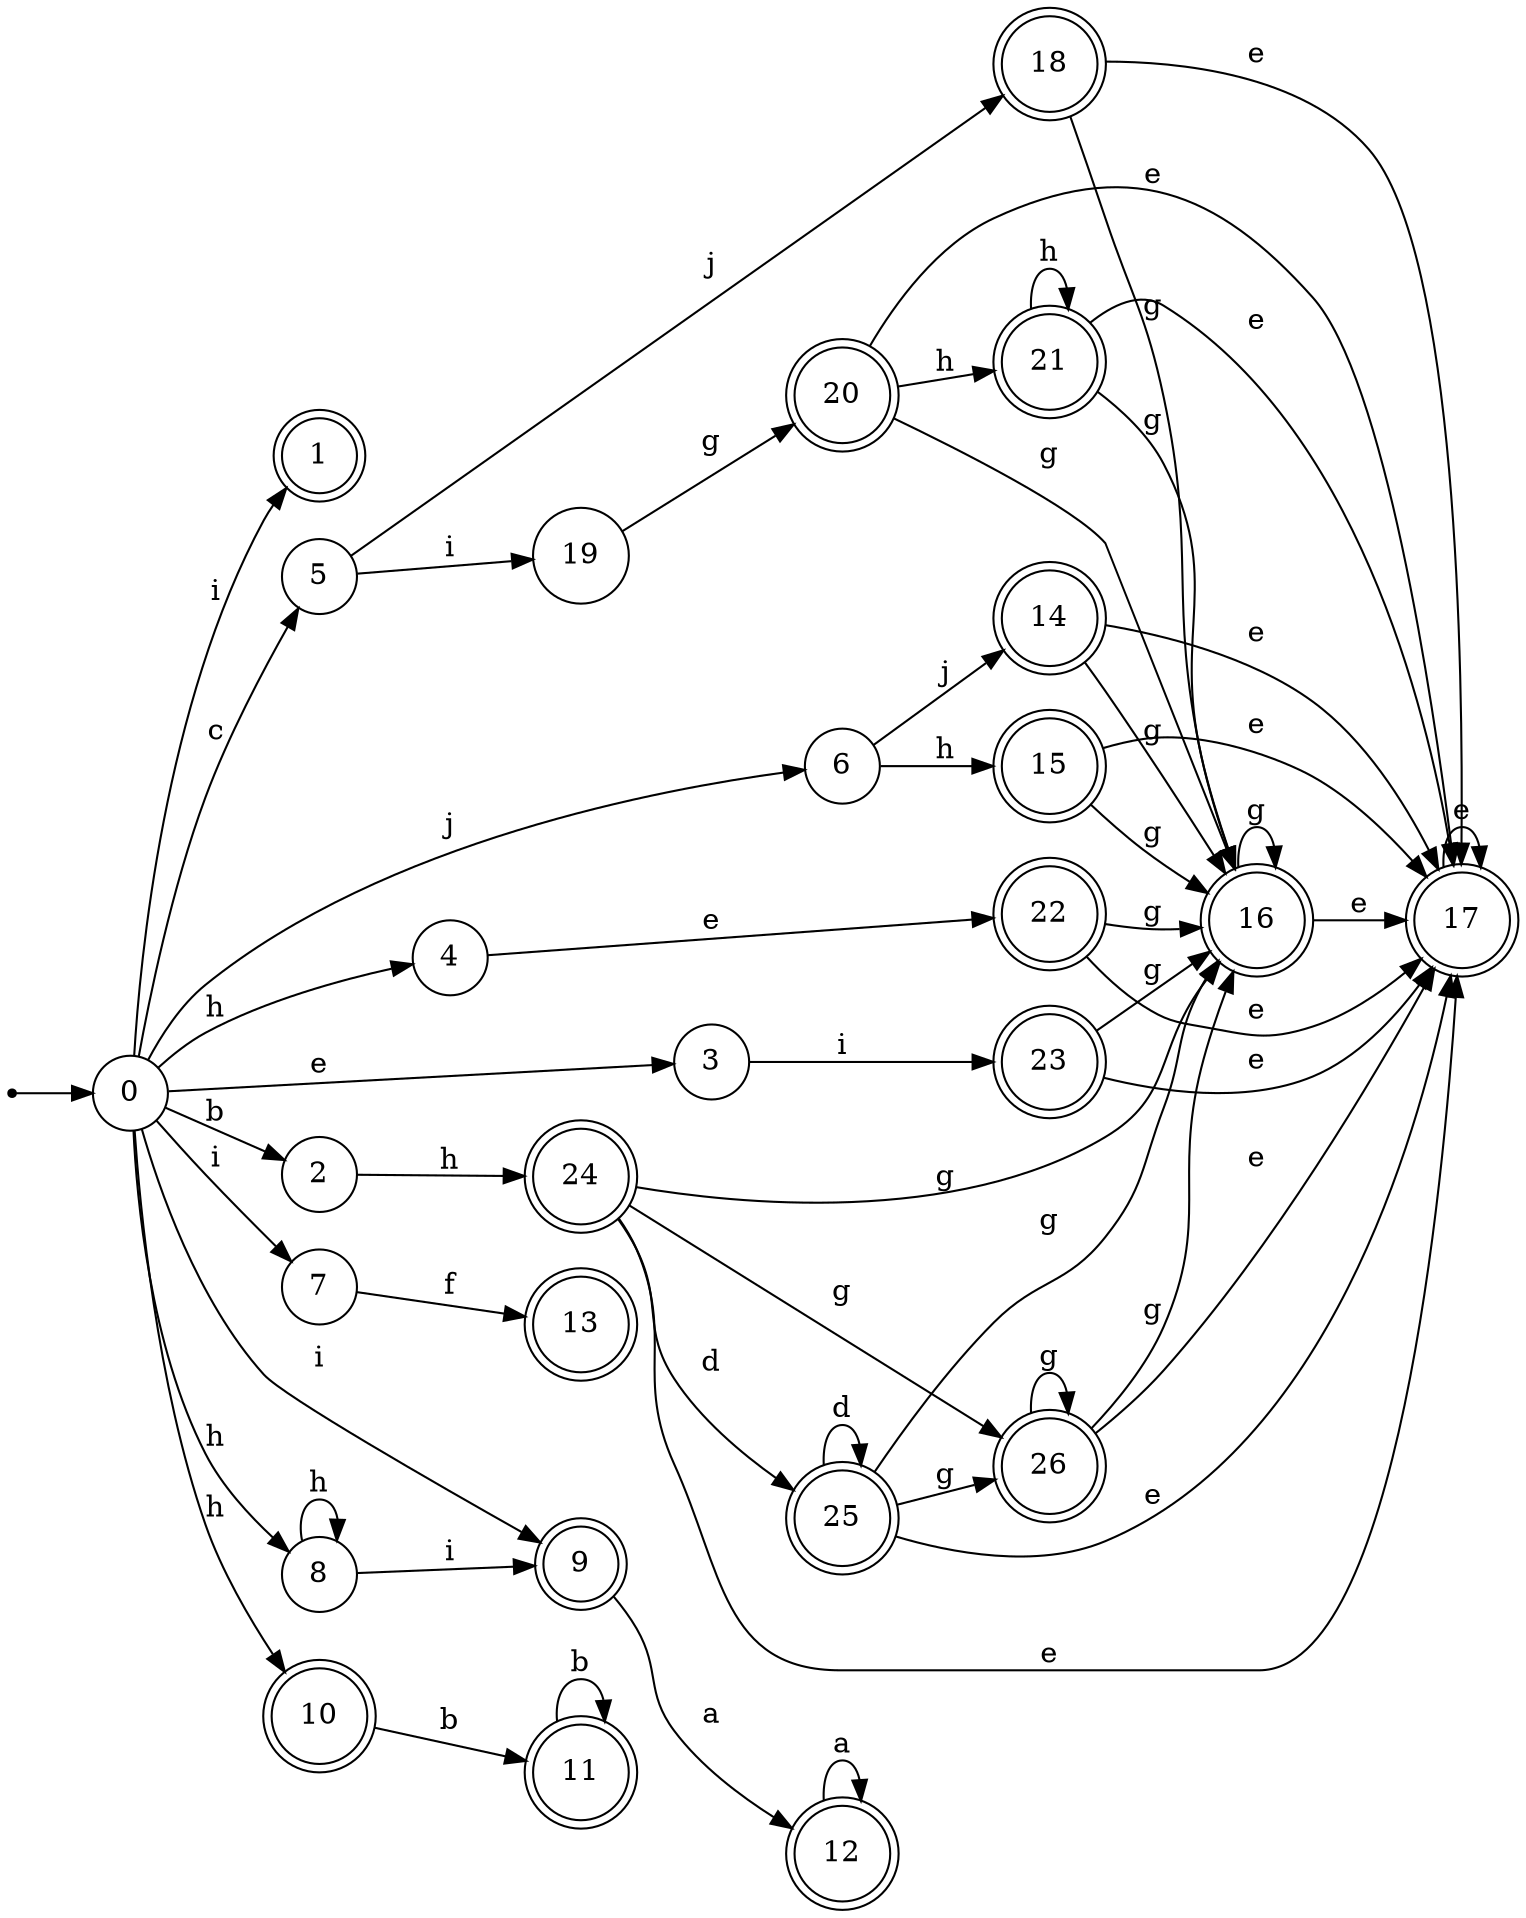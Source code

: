 digraph finite_state_machine {
rankdir=LR;
size="20,20";
node [shape = point]; "dummy0"
node [shape = circle]; "0";
"dummy0" -> "0";
node [shape = doublecircle]; "1";node [shape = circle]; "2";
node [shape = circle]; "3";
node [shape = circle]; "4";
node [shape = circle]; "5";
node [shape = circle]; "6";
node [shape = circle]; "7";
node [shape = circle]; "8";
node [shape = doublecircle]; "9";node [shape = doublecircle]; "10";node [shape = doublecircle]; "11";node [shape = doublecircle]; "12";node [shape = doublecircle]; "13";node [shape = doublecircle]; "14";node [shape = doublecircle]; "15";node [shape = doublecircle]; "16";node [shape = doublecircle]; "17";node [shape = doublecircle]; "18";node [shape = circle]; "19";
node [shape = doublecircle]; "20";node [shape = doublecircle]; "21";node [shape = doublecircle]; "22";node [shape = doublecircle]; "23";node [shape = doublecircle]; "24";node [shape = doublecircle]; "25";node [shape = doublecircle]; "26";"0" -> "1" [label = "i"];
 "0" -> "9" [label = "i"];
 "0" -> "7" [label = "i"];
 "0" -> "2" [label = "b"];
 "0" -> "3" [label = "e"];
 "0" -> "8" [label = "h"];
 "0" -> "10" [label = "h"];
 "0" -> "4" [label = "h"];
 "0" -> "5" [label = "c"];
 "0" -> "6" [label = "j"];
 "10" -> "11" [label = "b"];
 "11" -> "11" [label = "b"];
 "9" -> "12" [label = "a"];
 "12" -> "12" [label = "a"];
 "8" -> "8" [label = "h"];
 "8" -> "9" [label = "i"];
 "7" -> "13" [label = "f"];
 "6" -> "14" [label = "j"];
 "6" -> "15" [label = "h"];
 "15" -> "16" [label = "g"];
 "15" -> "17" [label = "e"];
 "17" -> "17" [label = "e"];
 "16" -> "16" [label = "g"];
 "16" -> "17" [label = "e"];
 "14" -> "16" [label = "g"];
 "14" -> "17" [label = "e"];
 "5" -> "18" [label = "j"];
 "5" -> "19" [label = "i"];
 "19" -> "20" [label = "g"];
 "20" -> "21" [label = "h"];
 "20" -> "16" [label = "g"];
 "20" -> "17" [label = "e"];
 "21" -> "21" [label = "h"];
 "21" -> "16" [label = "g"];
 "21" -> "17" [label = "e"];
 "18" -> "16" [label = "g"];
 "18" -> "17" [label = "e"];
 "4" -> "22" [label = "e"];
 "22" -> "16" [label = "g"];
 "22" -> "17" [label = "e"];
 "3" -> "23" [label = "i"];
 "23" -> "16" [label = "g"];
 "23" -> "17" [label = "e"];
 "2" -> "24" [label = "h"];
 "24" -> "25" [label = "d"];
 "24" -> "16" [label = "g"];
 "24" -> "26" [label = "g"];
 "24" -> "17" [label = "e"];
 "26" -> "16" [label = "g"];
 "26" -> "26" [label = "g"];
 "26" -> "17" [label = "e"];
 "25" -> "25" [label = "d"];
 "25" -> "16" [label = "g"];
 "25" -> "26" [label = "g"];
 "25" -> "17" [label = "e"];
 }
